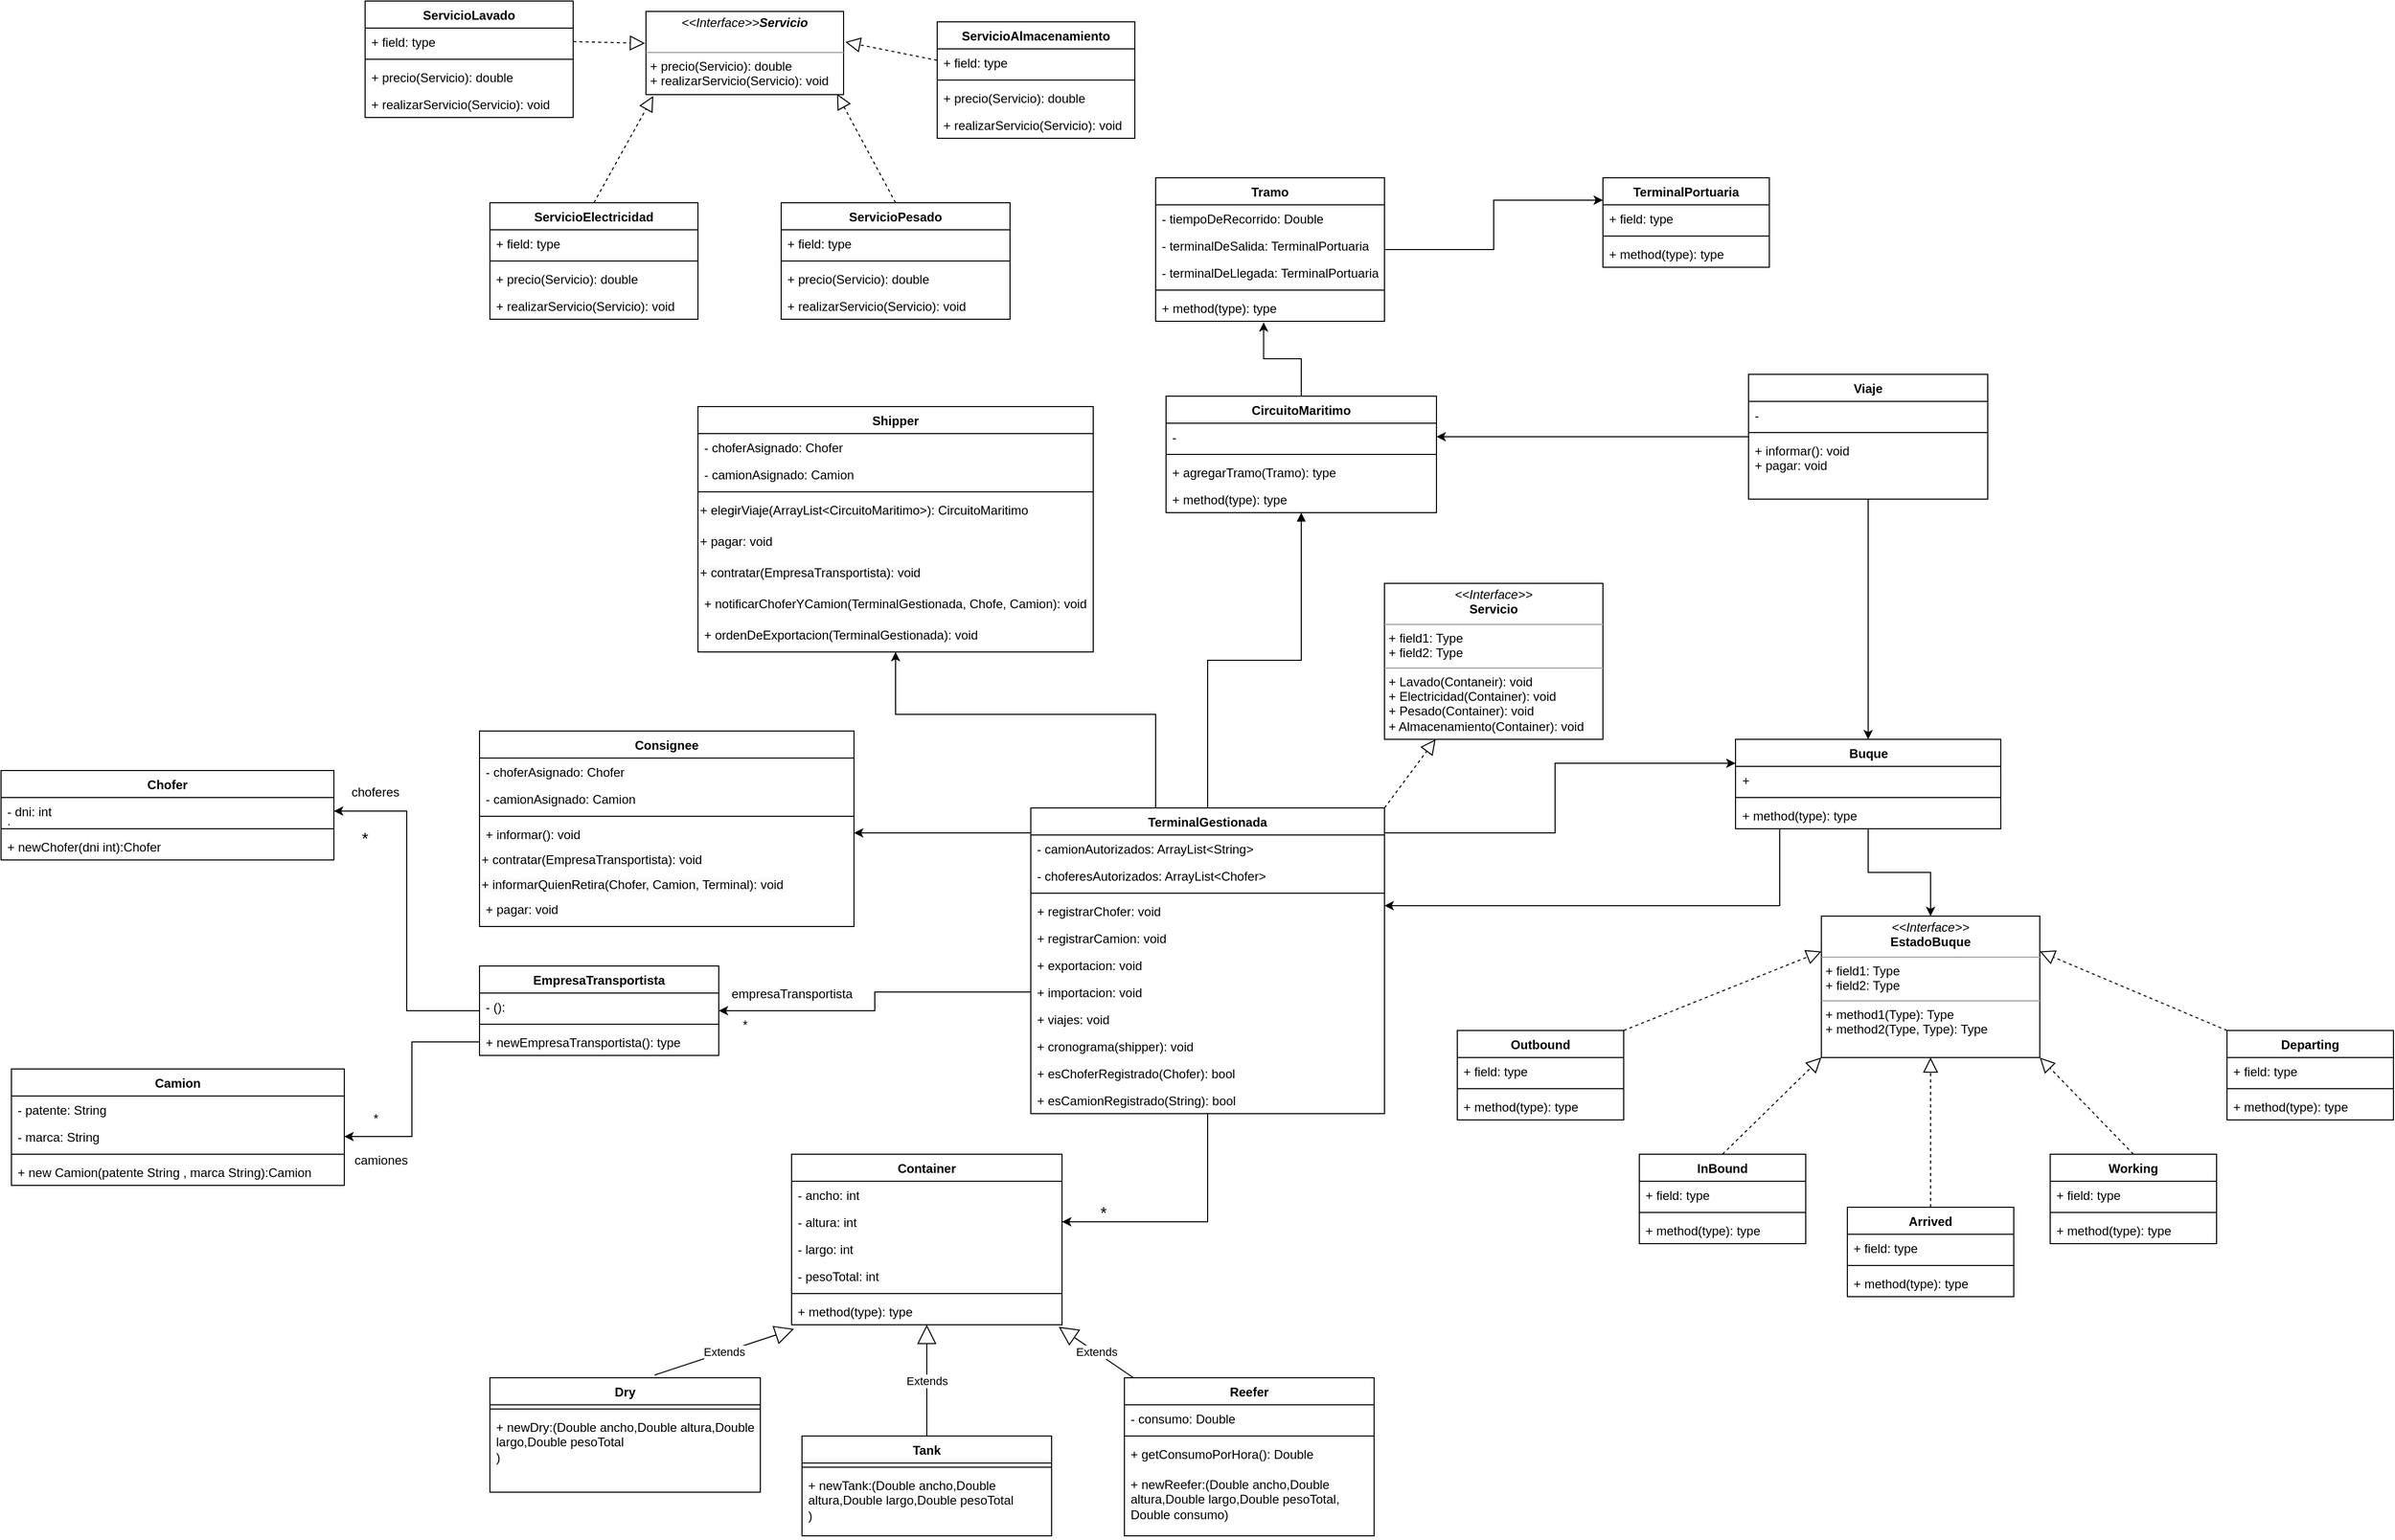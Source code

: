 <mxfile version="22.0.8" type="device">
  <diagram name="Página-1" id="hI3EfZsH8Pq9RwCTVBzk">
    <mxGraphModel dx="3096" dy="3475" grid="1" gridSize="10" guides="1" tooltips="1" connect="1" arrows="1" fold="1" page="1" pageScale="1" pageWidth="827" pageHeight="1169" math="0" shadow="0">
      <root>
        <mxCell id="0" />
        <mxCell id="1" parent="0" />
        <mxCell id="f7pClgAON3bOcfpliaMN-7" style="edgeStyle=orthogonalEdgeStyle;rounded=0;orthogonalLoop=1;jettySize=auto;html=1;" edge="1" parent="1" source="KiLTZCf3_ybi0yA7fu-n-1" target="qnLFkdtUFYSdfBnydI8B-44">
          <mxGeometry relative="1" as="geometry">
            <Array as="points">
              <mxPoint x="500" y="-1190" />
              <mxPoint x="500" y="-1190" />
            </Array>
          </mxGeometry>
        </mxCell>
        <mxCell id="f7pClgAON3bOcfpliaMN-17" style="edgeStyle=orthogonalEdgeStyle;rounded=0;orthogonalLoop=1;jettySize=auto;html=1;" edge="1" parent="1" source="KiLTZCf3_ybi0yA7fu-n-1" target="qnLFkdtUFYSdfBnydI8B-37">
          <mxGeometry relative="1" as="geometry">
            <Array as="points">
              <mxPoint x="670" y="-1304" />
              <mxPoint x="420" y="-1304" />
            </Array>
          </mxGeometry>
        </mxCell>
        <mxCell id="KiLTZCf3_ybi0yA7fu-n-1" value="TerminalGestionada" style="swimlane;fontStyle=1;align=center;verticalAlign=top;childLayout=stackLayout;horizontal=1;startSize=26;horizontalStack=0;resizeParent=1;resizeParentMax=0;resizeLast=0;collapsible=1;marginBottom=0;whiteSpace=wrap;html=1;" parent="1" vertex="1">
          <mxGeometry x="550" y="-1214" width="340" height="294" as="geometry" />
        </mxCell>
        <mxCell id="KiLTZCf3_ybi0yA7fu-n-9" value="- camionAutorizados: ArrayList&amp;lt;String&amp;gt;" style="text;strokeColor=none;fillColor=none;align=left;verticalAlign=top;spacingLeft=4;spacingRight=4;overflow=hidden;rotatable=0;points=[[0,0.5],[1,0.5]];portConstraint=eastwest;whiteSpace=wrap;html=1;" parent="KiLTZCf3_ybi0yA7fu-n-1" vertex="1">
          <mxGeometry y="26" width="340" height="26" as="geometry" />
        </mxCell>
        <mxCell id="qnLFkdtUFYSdfBnydI8B-74" value="- choferesAutorizados: ArrayList&amp;lt;Chofer&amp;gt;" style="text;strokeColor=none;fillColor=none;align=left;verticalAlign=top;spacingLeft=4;spacingRight=4;overflow=hidden;rotatable=0;points=[[0,0.5],[1,0.5]];portConstraint=eastwest;whiteSpace=wrap;html=1;" parent="KiLTZCf3_ybi0yA7fu-n-1" vertex="1">
          <mxGeometry y="52" width="340" height="26" as="geometry" />
        </mxCell>
        <mxCell id="KiLTZCf3_ybi0yA7fu-n-3" value="" style="line;strokeWidth=1;fillColor=none;align=left;verticalAlign=middle;spacingTop=-1;spacingLeft=3;spacingRight=3;rotatable=0;labelPosition=right;points=[];portConstraint=eastwest;strokeColor=inherit;" parent="KiLTZCf3_ybi0yA7fu-n-1" vertex="1">
          <mxGeometry y="78" width="340" height="8" as="geometry" />
        </mxCell>
        <mxCell id="f7pClgAON3bOcfpliaMN-19" value="+ registrarChofer: void" style="text;strokeColor=none;fillColor=none;align=left;verticalAlign=top;spacingLeft=4;spacingRight=4;overflow=hidden;rotatable=0;points=[[0,0.5],[1,0.5]];portConstraint=eastwest;whiteSpace=wrap;html=1;" vertex="1" parent="KiLTZCf3_ybi0yA7fu-n-1">
          <mxGeometry y="86" width="340" height="26" as="geometry" />
        </mxCell>
        <mxCell id="f7pClgAON3bOcfpliaMN-20" value="+ registrarCamion: void" style="text;strokeColor=none;fillColor=none;align=left;verticalAlign=top;spacingLeft=4;spacingRight=4;overflow=hidden;rotatable=0;points=[[0,0.5],[1,0.5]];portConstraint=eastwest;whiteSpace=wrap;html=1;" vertex="1" parent="KiLTZCf3_ybi0yA7fu-n-1">
          <mxGeometry y="112" width="340" height="26" as="geometry" />
        </mxCell>
        <mxCell id="KiLTZCf3_ybi0yA7fu-n-44" value="+ exportacion: void" style="text;strokeColor=none;fillColor=none;align=left;verticalAlign=top;spacingLeft=4;spacingRight=4;overflow=hidden;rotatable=0;points=[[0,0.5],[1,0.5]];portConstraint=eastwest;whiteSpace=wrap;html=1;" parent="KiLTZCf3_ybi0yA7fu-n-1" vertex="1">
          <mxGeometry y="138" width="340" height="26" as="geometry" />
        </mxCell>
        <mxCell id="KiLTZCf3_ybi0yA7fu-n-43" value="+ importacion: void" style="text;strokeColor=none;fillColor=none;align=left;verticalAlign=top;spacingLeft=4;spacingRight=4;overflow=hidden;rotatable=0;points=[[0,0.5],[1,0.5]];portConstraint=eastwest;whiteSpace=wrap;html=1;" parent="KiLTZCf3_ybi0yA7fu-n-1" vertex="1">
          <mxGeometry y="164" width="340" height="26" as="geometry" />
        </mxCell>
        <mxCell id="qnLFkdtUFYSdfBnydI8B-54" value="+ viajes: void" style="text;strokeColor=none;fillColor=none;align=left;verticalAlign=top;spacingLeft=4;spacingRight=4;overflow=hidden;rotatable=0;points=[[0,0.5],[1,0.5]];portConstraint=eastwest;whiteSpace=wrap;html=1;" parent="KiLTZCf3_ybi0yA7fu-n-1" vertex="1">
          <mxGeometry y="190" width="340" height="26" as="geometry" />
        </mxCell>
        <mxCell id="qnLFkdtUFYSdfBnydI8B-55" value="+ cronograma(shipper): void" style="text;strokeColor=none;fillColor=none;align=left;verticalAlign=top;spacingLeft=4;spacingRight=4;overflow=hidden;rotatable=0;points=[[0,0.5],[1,0.5]];portConstraint=eastwest;whiteSpace=wrap;html=1;" parent="KiLTZCf3_ybi0yA7fu-n-1" vertex="1">
          <mxGeometry y="216" width="340" height="26" as="geometry" />
        </mxCell>
        <mxCell id="qnLFkdtUFYSdfBnydI8B-73" value="+ esChoferRegistrado(Chofer): bool" style="text;strokeColor=none;fillColor=none;align=left;verticalAlign=top;spacingLeft=4;spacingRight=4;overflow=hidden;rotatable=0;points=[[0,0.5],[1,0.5]];portConstraint=eastwest;whiteSpace=wrap;html=1;" parent="KiLTZCf3_ybi0yA7fu-n-1" vertex="1">
          <mxGeometry y="242" width="340" height="26" as="geometry" />
        </mxCell>
        <mxCell id="qnLFkdtUFYSdfBnydI8B-75" value="+ esCamionRegistrado(String): bool" style="text;strokeColor=none;fillColor=none;align=left;verticalAlign=top;spacingLeft=4;spacingRight=4;overflow=hidden;rotatable=0;points=[[0,0.5],[1,0.5]];portConstraint=eastwest;whiteSpace=wrap;html=1;" parent="KiLTZCf3_ybi0yA7fu-n-1" vertex="1">
          <mxGeometry y="268" width="340" height="26" as="geometry" />
        </mxCell>
        <mxCell id="KiLTZCf3_ybi0yA7fu-n-49" style="edgeStyle=orthogonalEdgeStyle;rounded=0;orthogonalLoop=1;jettySize=auto;html=1;entryX=0.5;entryY=0;entryDx=0;entryDy=0;" parent="1" source="KiLTZCf3_ybi0yA7fu-n-5" target="KiLTZCf3_ybi0yA7fu-n-75" edge="1">
          <mxGeometry relative="1" as="geometry">
            <mxPoint x="767.28" y="-1049.328" as="targetPoint" />
          </mxGeometry>
        </mxCell>
        <mxCell id="f7pClgAON3bOcfpliaMN-53" style="edgeStyle=orthogonalEdgeStyle;rounded=0;orthogonalLoop=1;jettySize=auto;html=1;" edge="1" parent="1" source="KiLTZCf3_ybi0yA7fu-n-5" target="KiLTZCf3_ybi0yA7fu-n-1">
          <mxGeometry relative="1" as="geometry">
            <Array as="points">
              <mxPoint x="1270" y="-1120" />
            </Array>
          </mxGeometry>
        </mxCell>
        <mxCell id="KiLTZCf3_ybi0yA7fu-n-5" value="Buque" style="swimlane;fontStyle=1;align=center;verticalAlign=top;childLayout=stackLayout;horizontal=1;startSize=26;horizontalStack=0;resizeParent=1;resizeParentMax=0;resizeLast=0;collapsible=1;marginBottom=0;whiteSpace=wrap;html=1;" parent="1" vertex="1">
          <mxGeometry x="1227.5" y="-1280" width="255" height="86" as="geometry" />
        </mxCell>
        <mxCell id="KiLTZCf3_ybi0yA7fu-n-6" value="+&amp;nbsp;" style="text;strokeColor=none;fillColor=none;align=left;verticalAlign=top;spacingLeft=4;spacingRight=4;overflow=hidden;rotatable=0;points=[[0,0.5],[1,0.5]];portConstraint=eastwest;whiteSpace=wrap;html=1;" parent="KiLTZCf3_ybi0yA7fu-n-5" vertex="1">
          <mxGeometry y="26" width="255" height="26" as="geometry" />
        </mxCell>
        <mxCell id="KiLTZCf3_ybi0yA7fu-n-7" value="" style="line;strokeWidth=1;fillColor=none;align=left;verticalAlign=middle;spacingTop=-1;spacingLeft=3;spacingRight=3;rotatable=0;labelPosition=right;points=[];portConstraint=eastwest;strokeColor=inherit;" parent="KiLTZCf3_ybi0yA7fu-n-5" vertex="1">
          <mxGeometry y="52" width="255" height="8" as="geometry" />
        </mxCell>
        <mxCell id="KiLTZCf3_ybi0yA7fu-n-8" value="+ method(type): type" style="text;strokeColor=none;fillColor=none;align=left;verticalAlign=top;spacingLeft=4;spacingRight=4;overflow=hidden;rotatable=0;points=[[0,0.5],[1,0.5]];portConstraint=eastwest;whiteSpace=wrap;html=1;" parent="KiLTZCf3_ybi0yA7fu-n-5" vertex="1">
          <mxGeometry y="60" width="255" height="26" as="geometry" />
        </mxCell>
        <mxCell id="qnLFkdtUFYSdfBnydI8B-94" style="edgeStyle=orthogonalEdgeStyle;rounded=0;orthogonalLoop=1;jettySize=auto;html=1;entryX=0.472;entryY=1.038;entryDx=0;entryDy=0;entryPerimeter=0;" parent="1" source="KiLTZCf3_ybi0yA7fu-n-12" target="qnLFkdtUFYSdfBnydI8B-92" edge="1">
          <mxGeometry relative="1" as="geometry">
            <mxPoint x="805" y="-1710" as="targetPoint" />
          </mxGeometry>
        </mxCell>
        <mxCell id="KiLTZCf3_ybi0yA7fu-n-12" value="CircuitoMaritimo&lt;br&gt;" style="swimlane;fontStyle=1;align=center;verticalAlign=top;childLayout=stackLayout;horizontal=1;startSize=26;horizontalStack=0;resizeParent=1;resizeParentMax=0;resizeLast=0;collapsible=1;marginBottom=0;whiteSpace=wrap;html=1;" parent="1" vertex="1">
          <mxGeometry x="680" y="-1610" width="260" height="112" as="geometry" />
        </mxCell>
        <mxCell id="KiLTZCf3_ybi0yA7fu-n-13" value="-&amp;nbsp;" style="text;strokeColor=none;fillColor=none;align=left;verticalAlign=top;spacingLeft=4;spacingRight=4;overflow=hidden;rotatable=0;points=[[0,0.5],[1,0.5]];portConstraint=eastwest;whiteSpace=wrap;html=1;" parent="KiLTZCf3_ybi0yA7fu-n-12" vertex="1">
          <mxGeometry y="26" width="260" height="26" as="geometry" />
        </mxCell>
        <mxCell id="KiLTZCf3_ybi0yA7fu-n-14" value="" style="line;strokeWidth=1;fillColor=none;align=left;verticalAlign=middle;spacingTop=-1;spacingLeft=3;spacingRight=3;rotatable=0;labelPosition=right;points=[];portConstraint=eastwest;strokeColor=inherit;" parent="KiLTZCf3_ybi0yA7fu-n-12" vertex="1">
          <mxGeometry y="52" width="260" height="8" as="geometry" />
        </mxCell>
        <mxCell id="KiLTZCf3_ybi0yA7fu-n-15" value="+ agregarTramo(Tramo): type" style="text;strokeColor=none;fillColor=none;align=left;verticalAlign=top;spacingLeft=4;spacingRight=4;overflow=hidden;rotatable=0;points=[[0,0.5],[1,0.5]];portConstraint=eastwest;whiteSpace=wrap;html=1;" parent="KiLTZCf3_ybi0yA7fu-n-12" vertex="1">
          <mxGeometry y="60" width="260" height="26" as="geometry" />
        </mxCell>
        <mxCell id="f7pClgAON3bOcfpliaMN-21" value="+ method(type): type" style="text;strokeColor=none;fillColor=none;align=left;verticalAlign=top;spacingLeft=4;spacingRight=4;overflow=hidden;rotatable=0;points=[[0,0.5],[1,0.5]];portConstraint=eastwest;whiteSpace=wrap;html=1;" vertex="1" parent="KiLTZCf3_ybi0yA7fu-n-12">
          <mxGeometry y="86" width="260" height="26" as="geometry" />
        </mxCell>
        <mxCell id="KiLTZCf3_ybi0yA7fu-n-18" value="TerminalPortuaria&lt;br&gt;" style="swimlane;fontStyle=1;align=center;verticalAlign=top;childLayout=stackLayout;horizontal=1;startSize=26;horizontalStack=0;resizeParent=1;resizeParentMax=0;resizeLast=0;collapsible=1;marginBottom=0;whiteSpace=wrap;html=1;" parent="1" vertex="1">
          <mxGeometry x="1100" y="-1820" width="160" height="86" as="geometry" />
        </mxCell>
        <mxCell id="KiLTZCf3_ybi0yA7fu-n-19" value="+ field: type" style="text;strokeColor=none;fillColor=none;align=left;verticalAlign=top;spacingLeft=4;spacingRight=4;overflow=hidden;rotatable=0;points=[[0,0.5],[1,0.5]];portConstraint=eastwest;whiteSpace=wrap;html=1;" parent="KiLTZCf3_ybi0yA7fu-n-18" vertex="1">
          <mxGeometry y="26" width="160" height="26" as="geometry" />
        </mxCell>
        <mxCell id="KiLTZCf3_ybi0yA7fu-n-20" value="" style="line;strokeWidth=1;fillColor=none;align=left;verticalAlign=middle;spacingTop=-1;spacingLeft=3;spacingRight=3;rotatable=0;labelPosition=right;points=[];portConstraint=eastwest;strokeColor=inherit;" parent="KiLTZCf3_ybi0yA7fu-n-18" vertex="1">
          <mxGeometry y="52" width="160" height="8" as="geometry" />
        </mxCell>
        <mxCell id="KiLTZCf3_ybi0yA7fu-n-21" value="+ method(type): type" style="text;strokeColor=none;fillColor=none;align=left;verticalAlign=top;spacingLeft=4;spacingRight=4;overflow=hidden;rotatable=0;points=[[0,0.5],[1,0.5]];portConstraint=eastwest;whiteSpace=wrap;html=1;" parent="KiLTZCf3_ybi0yA7fu-n-18" vertex="1">
          <mxGeometry y="60" width="160" height="26" as="geometry" />
        </mxCell>
        <mxCell id="KiLTZCf3_ybi0yA7fu-n-26" value="Container" style="swimlane;fontStyle=1;align=center;verticalAlign=top;childLayout=stackLayout;horizontal=1;startSize=26;horizontalStack=0;resizeParent=1;resizeParentMax=0;resizeLast=0;collapsible=1;marginBottom=0;whiteSpace=wrap;html=1;" parent="1" vertex="1">
          <mxGeometry x="320" y="-881" width="260" height="164" as="geometry" />
        </mxCell>
        <mxCell id="KiLTZCf3_ybi0yA7fu-n-27" value="- ancho: int" style="text;strokeColor=none;fillColor=none;align=left;verticalAlign=top;spacingLeft=4;spacingRight=4;overflow=hidden;rotatable=0;points=[[0,0.5],[1,0.5]];portConstraint=eastwest;whiteSpace=wrap;html=1;" parent="KiLTZCf3_ybi0yA7fu-n-26" vertex="1">
          <mxGeometry y="26" width="260" height="26" as="geometry" />
        </mxCell>
        <mxCell id="KiLTZCf3_ybi0yA7fu-n-32" value="- altura: int" style="text;strokeColor=none;fillColor=none;align=left;verticalAlign=top;spacingLeft=4;spacingRight=4;overflow=hidden;rotatable=0;points=[[0,0.5],[1,0.5]];portConstraint=eastwest;whiteSpace=wrap;html=1;" parent="KiLTZCf3_ybi0yA7fu-n-26" vertex="1">
          <mxGeometry y="52" width="260" height="26" as="geometry" />
        </mxCell>
        <mxCell id="KiLTZCf3_ybi0yA7fu-n-31" value="- largo: int" style="text;strokeColor=none;fillColor=none;align=left;verticalAlign=top;spacingLeft=4;spacingRight=4;overflow=hidden;rotatable=0;points=[[0,0.5],[1,0.5]];portConstraint=eastwest;whiteSpace=wrap;html=1;" parent="KiLTZCf3_ybi0yA7fu-n-26" vertex="1">
          <mxGeometry y="78" width="260" height="26" as="geometry" />
        </mxCell>
        <mxCell id="KiLTZCf3_ybi0yA7fu-n-30" value="- pesoTotal: int" style="text;strokeColor=none;fillColor=none;align=left;verticalAlign=top;spacingLeft=4;spacingRight=4;overflow=hidden;rotatable=0;points=[[0,0.5],[1,0.5]];portConstraint=eastwest;whiteSpace=wrap;html=1;" parent="KiLTZCf3_ybi0yA7fu-n-26" vertex="1">
          <mxGeometry y="104" width="260" height="26" as="geometry" />
        </mxCell>
        <mxCell id="KiLTZCf3_ybi0yA7fu-n-28" value="" style="line;strokeWidth=1;fillColor=none;align=left;verticalAlign=middle;spacingTop=-1;spacingLeft=3;spacingRight=3;rotatable=0;labelPosition=right;points=[];portConstraint=eastwest;strokeColor=inherit;" parent="KiLTZCf3_ybi0yA7fu-n-26" vertex="1">
          <mxGeometry y="130" width="260" height="8" as="geometry" />
        </mxCell>
        <mxCell id="KiLTZCf3_ybi0yA7fu-n-29" value="+ method(type): type" style="text;strokeColor=none;fillColor=none;align=left;verticalAlign=top;spacingLeft=4;spacingRight=4;overflow=hidden;rotatable=0;points=[[0,0.5],[1,0.5]];portConstraint=eastwest;whiteSpace=wrap;html=1;" parent="KiLTZCf3_ybi0yA7fu-n-26" vertex="1">
          <mxGeometry y="138" width="260" height="26" as="geometry" />
        </mxCell>
        <mxCell id="qnLFkdtUFYSdfBnydI8B-104" style="edgeStyle=orthogonalEdgeStyle;rounded=0;orthogonalLoop=1;jettySize=auto;html=1;exitX=0;exitY=0.5;exitDx=0;exitDy=0;entryX=1;entryY=0.5;entryDx=0;entryDy=0;" parent="1" source="KiLTZCf3_ybi0yA7fu-n-33" target="qnLFkdtUFYSdfBnydI8B-63" edge="1">
          <mxGeometry relative="1" as="geometry" />
        </mxCell>
        <mxCell id="KiLTZCf3_ybi0yA7fu-n-33" value="EmpresaTransportista&lt;br&gt;" style="swimlane;fontStyle=1;align=center;verticalAlign=top;childLayout=stackLayout;horizontal=1;startSize=26;horizontalStack=0;resizeParent=1;resizeParentMax=0;resizeLast=0;collapsible=1;marginBottom=0;whiteSpace=wrap;html=1;" parent="1" vertex="1">
          <mxGeometry x="20" y="-1062" width="230" height="86" as="geometry" />
        </mxCell>
        <mxCell id="f7pClgAON3bOcfpliaMN-10" value="- ():&amp;nbsp;" style="text;strokeColor=none;fillColor=none;align=left;verticalAlign=top;spacingLeft=4;spacingRight=4;overflow=hidden;rotatable=0;points=[[0,0.5],[1,0.5]];portConstraint=eastwest;whiteSpace=wrap;html=1;" vertex="1" parent="KiLTZCf3_ybi0yA7fu-n-33">
          <mxGeometry y="26" width="230" height="26" as="geometry" />
        </mxCell>
        <mxCell id="KiLTZCf3_ybi0yA7fu-n-36" value="" style="line;strokeWidth=1;fillColor=none;align=left;verticalAlign=middle;spacingTop=-1;spacingLeft=3;spacingRight=3;rotatable=0;labelPosition=right;points=[];portConstraint=eastwest;strokeColor=inherit;" parent="KiLTZCf3_ybi0yA7fu-n-33" vertex="1">
          <mxGeometry y="52" width="230" height="8" as="geometry" />
        </mxCell>
        <mxCell id="KiLTZCf3_ybi0yA7fu-n-37" value="+ newEmpresaTransportista(): type" style="text;strokeColor=none;fillColor=none;align=left;verticalAlign=top;spacingLeft=4;spacingRight=4;overflow=hidden;rotatable=0;points=[[0,0.5],[1,0.5]];portConstraint=eastwest;whiteSpace=wrap;html=1;" parent="KiLTZCf3_ybi0yA7fu-n-33" vertex="1">
          <mxGeometry y="60" width="230" height="26" as="geometry" />
        </mxCell>
        <mxCell id="KiLTZCf3_ybi0yA7fu-n-50" value="Outbound" style="swimlane;fontStyle=1;align=center;verticalAlign=top;childLayout=stackLayout;horizontal=1;startSize=26;horizontalStack=0;resizeParent=1;resizeParentMax=0;resizeLast=0;collapsible=1;marginBottom=0;whiteSpace=wrap;html=1;" parent="1" vertex="1">
          <mxGeometry x="960" y="-1000" width="160" height="86" as="geometry" />
        </mxCell>
        <mxCell id="KiLTZCf3_ybi0yA7fu-n-51" value="+ field: type" style="text;strokeColor=none;fillColor=none;align=left;verticalAlign=top;spacingLeft=4;spacingRight=4;overflow=hidden;rotatable=0;points=[[0,0.5],[1,0.5]];portConstraint=eastwest;whiteSpace=wrap;html=1;" parent="KiLTZCf3_ybi0yA7fu-n-50" vertex="1">
          <mxGeometry y="26" width="160" height="26" as="geometry" />
        </mxCell>
        <mxCell id="KiLTZCf3_ybi0yA7fu-n-52" value="" style="line;strokeWidth=1;fillColor=none;align=left;verticalAlign=middle;spacingTop=-1;spacingLeft=3;spacingRight=3;rotatable=0;labelPosition=right;points=[];portConstraint=eastwest;strokeColor=inherit;" parent="KiLTZCf3_ybi0yA7fu-n-50" vertex="1">
          <mxGeometry y="52" width="160" height="8" as="geometry" />
        </mxCell>
        <mxCell id="KiLTZCf3_ybi0yA7fu-n-53" value="+ method(type): type" style="text;strokeColor=none;fillColor=none;align=left;verticalAlign=top;spacingLeft=4;spacingRight=4;overflow=hidden;rotatable=0;points=[[0,0.5],[1,0.5]];portConstraint=eastwest;whiteSpace=wrap;html=1;" parent="KiLTZCf3_ybi0yA7fu-n-50" vertex="1">
          <mxGeometry y="60" width="160" height="26" as="geometry" />
        </mxCell>
        <mxCell id="KiLTZCf3_ybi0yA7fu-n-54" value="InBound" style="swimlane;fontStyle=1;align=center;verticalAlign=top;childLayout=stackLayout;horizontal=1;startSize=26;horizontalStack=0;resizeParent=1;resizeParentMax=0;resizeLast=0;collapsible=1;marginBottom=0;whiteSpace=wrap;html=1;" parent="1" vertex="1">
          <mxGeometry x="1135" y="-881" width="160" height="86" as="geometry" />
        </mxCell>
        <mxCell id="KiLTZCf3_ybi0yA7fu-n-55" value="+ field: type" style="text;strokeColor=none;fillColor=none;align=left;verticalAlign=top;spacingLeft=4;spacingRight=4;overflow=hidden;rotatable=0;points=[[0,0.5],[1,0.5]];portConstraint=eastwest;whiteSpace=wrap;html=1;" parent="KiLTZCf3_ybi0yA7fu-n-54" vertex="1">
          <mxGeometry y="26" width="160" height="26" as="geometry" />
        </mxCell>
        <mxCell id="KiLTZCf3_ybi0yA7fu-n-56" value="" style="line;strokeWidth=1;fillColor=none;align=left;verticalAlign=middle;spacingTop=-1;spacingLeft=3;spacingRight=3;rotatable=0;labelPosition=right;points=[];portConstraint=eastwest;strokeColor=inherit;" parent="KiLTZCf3_ybi0yA7fu-n-54" vertex="1">
          <mxGeometry y="52" width="160" height="8" as="geometry" />
        </mxCell>
        <mxCell id="KiLTZCf3_ybi0yA7fu-n-57" value="+ method(type): type" style="text;strokeColor=none;fillColor=none;align=left;verticalAlign=top;spacingLeft=4;spacingRight=4;overflow=hidden;rotatable=0;points=[[0,0.5],[1,0.5]];portConstraint=eastwest;whiteSpace=wrap;html=1;" parent="KiLTZCf3_ybi0yA7fu-n-54" vertex="1">
          <mxGeometry y="60" width="160" height="26" as="geometry" />
        </mxCell>
        <mxCell id="KiLTZCf3_ybi0yA7fu-n-58" value="Arrived" style="swimlane;fontStyle=1;align=center;verticalAlign=top;childLayout=stackLayout;horizontal=1;startSize=26;horizontalStack=0;resizeParent=1;resizeParentMax=0;resizeLast=0;collapsible=1;marginBottom=0;whiteSpace=wrap;html=1;" parent="1" vertex="1">
          <mxGeometry x="1335" y="-830" width="160" height="86" as="geometry" />
        </mxCell>
        <mxCell id="KiLTZCf3_ybi0yA7fu-n-59" value="+ field: type" style="text;strokeColor=none;fillColor=none;align=left;verticalAlign=top;spacingLeft=4;spacingRight=4;overflow=hidden;rotatable=0;points=[[0,0.5],[1,0.5]];portConstraint=eastwest;whiteSpace=wrap;html=1;" parent="KiLTZCf3_ybi0yA7fu-n-58" vertex="1">
          <mxGeometry y="26" width="160" height="26" as="geometry" />
        </mxCell>
        <mxCell id="KiLTZCf3_ybi0yA7fu-n-60" value="" style="line;strokeWidth=1;fillColor=none;align=left;verticalAlign=middle;spacingTop=-1;spacingLeft=3;spacingRight=3;rotatable=0;labelPosition=right;points=[];portConstraint=eastwest;strokeColor=inherit;" parent="KiLTZCf3_ybi0yA7fu-n-58" vertex="1">
          <mxGeometry y="52" width="160" height="8" as="geometry" />
        </mxCell>
        <mxCell id="KiLTZCf3_ybi0yA7fu-n-61" value="+ method(type): type" style="text;strokeColor=none;fillColor=none;align=left;verticalAlign=top;spacingLeft=4;spacingRight=4;overflow=hidden;rotatable=0;points=[[0,0.5],[1,0.5]];portConstraint=eastwest;whiteSpace=wrap;html=1;" parent="KiLTZCf3_ybi0yA7fu-n-58" vertex="1">
          <mxGeometry y="60" width="160" height="26" as="geometry" />
        </mxCell>
        <mxCell id="KiLTZCf3_ybi0yA7fu-n-62" value="Working" style="swimlane;fontStyle=1;align=center;verticalAlign=top;childLayout=stackLayout;horizontal=1;startSize=26;horizontalStack=0;resizeParent=1;resizeParentMax=0;resizeLast=0;collapsible=1;marginBottom=0;whiteSpace=wrap;html=1;" parent="1" vertex="1">
          <mxGeometry x="1530" y="-881" width="160" height="86" as="geometry" />
        </mxCell>
        <mxCell id="KiLTZCf3_ybi0yA7fu-n-63" value="+ field: type" style="text;strokeColor=none;fillColor=none;align=left;verticalAlign=top;spacingLeft=4;spacingRight=4;overflow=hidden;rotatable=0;points=[[0,0.5],[1,0.5]];portConstraint=eastwest;whiteSpace=wrap;html=1;" parent="KiLTZCf3_ybi0yA7fu-n-62" vertex="1">
          <mxGeometry y="26" width="160" height="26" as="geometry" />
        </mxCell>
        <mxCell id="KiLTZCf3_ybi0yA7fu-n-64" value="" style="line;strokeWidth=1;fillColor=none;align=left;verticalAlign=middle;spacingTop=-1;spacingLeft=3;spacingRight=3;rotatable=0;labelPosition=right;points=[];portConstraint=eastwest;strokeColor=inherit;" parent="KiLTZCf3_ybi0yA7fu-n-62" vertex="1">
          <mxGeometry y="52" width="160" height="8" as="geometry" />
        </mxCell>
        <mxCell id="KiLTZCf3_ybi0yA7fu-n-65" value="+ method(type): type" style="text;strokeColor=none;fillColor=none;align=left;verticalAlign=top;spacingLeft=4;spacingRight=4;overflow=hidden;rotatable=0;points=[[0,0.5],[1,0.5]];portConstraint=eastwest;whiteSpace=wrap;html=1;" parent="KiLTZCf3_ybi0yA7fu-n-62" vertex="1">
          <mxGeometry y="60" width="160" height="26" as="geometry" />
        </mxCell>
        <mxCell id="KiLTZCf3_ybi0yA7fu-n-66" value="Departing&lt;br&gt;" style="swimlane;fontStyle=1;align=center;verticalAlign=top;childLayout=stackLayout;horizontal=1;startSize=26;horizontalStack=0;resizeParent=1;resizeParentMax=0;resizeLast=0;collapsible=1;marginBottom=0;whiteSpace=wrap;html=1;" parent="1" vertex="1">
          <mxGeometry x="1700" y="-1000" width="160" height="86" as="geometry" />
        </mxCell>
        <mxCell id="KiLTZCf3_ybi0yA7fu-n-67" value="+ field: type" style="text;strokeColor=none;fillColor=none;align=left;verticalAlign=top;spacingLeft=4;spacingRight=4;overflow=hidden;rotatable=0;points=[[0,0.5],[1,0.5]];portConstraint=eastwest;whiteSpace=wrap;html=1;" parent="KiLTZCf3_ybi0yA7fu-n-66" vertex="1">
          <mxGeometry y="26" width="160" height="26" as="geometry" />
        </mxCell>
        <mxCell id="KiLTZCf3_ybi0yA7fu-n-68" value="" style="line;strokeWidth=1;fillColor=none;align=left;verticalAlign=middle;spacingTop=-1;spacingLeft=3;spacingRight=3;rotatable=0;labelPosition=right;points=[];portConstraint=eastwest;strokeColor=inherit;" parent="KiLTZCf3_ybi0yA7fu-n-66" vertex="1">
          <mxGeometry y="52" width="160" height="8" as="geometry" />
        </mxCell>
        <mxCell id="KiLTZCf3_ybi0yA7fu-n-69" value="+ method(type): type" style="text;strokeColor=none;fillColor=none;align=left;verticalAlign=top;spacingLeft=4;spacingRight=4;overflow=hidden;rotatable=0;points=[[0,0.5],[1,0.5]];portConstraint=eastwest;whiteSpace=wrap;html=1;" parent="KiLTZCf3_ybi0yA7fu-n-66" vertex="1">
          <mxGeometry y="60" width="160" height="26" as="geometry" />
        </mxCell>
        <mxCell id="KiLTZCf3_ybi0yA7fu-n-75" value="&lt;p style=&quot;margin:0px;margin-top:4px;text-align:center;&quot;&gt;&lt;i&gt;&amp;lt;&amp;lt;Interface&amp;gt;&amp;gt;&lt;/i&gt;&lt;br&gt;&lt;b&gt;EstadoBuque&lt;/b&gt;&lt;/p&gt;&lt;hr size=&quot;1&quot;&gt;&lt;p style=&quot;margin:0px;margin-left:4px;&quot;&gt;+ field1: Type&lt;br&gt;+ field2: Type&lt;/p&gt;&lt;hr size=&quot;1&quot;&gt;&lt;p style=&quot;margin:0px;margin-left:4px;&quot;&gt;+ method1(Type): Type&lt;br&gt;+ method2(Type, Type): Type&lt;/p&gt;" style="verticalAlign=top;align=left;overflow=fill;fontSize=12;fontFamily=Helvetica;html=1;whiteSpace=wrap;" parent="1" vertex="1">
          <mxGeometry x="1310" y="-1110" width="210" height="136" as="geometry" />
        </mxCell>
        <mxCell id="KiLTZCf3_ybi0yA7fu-n-78" value="" style="endArrow=block;dashed=1;endFill=0;endSize=12;html=1;rounded=0;exitX=1;exitY=0;exitDx=0;exitDy=0;entryX=0;entryY=0.25;entryDx=0;entryDy=0;" parent="1" source="KiLTZCf3_ybi0yA7fu-n-50" target="KiLTZCf3_ybi0yA7fu-n-75" edge="1">
          <mxGeometry width="160" relative="1" as="geometry">
            <mxPoint x="1170" y="-850" as="sourcePoint" />
            <mxPoint x="1330" y="-850" as="targetPoint" />
          </mxGeometry>
        </mxCell>
        <mxCell id="KiLTZCf3_ybi0yA7fu-n-79" value="" style="endArrow=block;dashed=1;endFill=0;endSize=12;html=1;rounded=0;exitX=0.5;exitY=0;exitDx=0;exitDy=0;entryX=0;entryY=1;entryDx=0;entryDy=0;" parent="1" source="KiLTZCf3_ybi0yA7fu-n-54" target="KiLTZCf3_ybi0yA7fu-n-75" edge="1">
          <mxGeometry width="160" relative="1" as="geometry">
            <mxPoint x="1130" y="-990" as="sourcePoint" />
            <mxPoint x="1320" y="-1066" as="targetPoint" />
          </mxGeometry>
        </mxCell>
        <mxCell id="KiLTZCf3_ybi0yA7fu-n-80" value="" style="endArrow=block;dashed=1;endFill=0;endSize=12;html=1;rounded=0;exitX=0.5;exitY=0;exitDx=0;exitDy=0;entryX=0.5;entryY=1;entryDx=0;entryDy=0;" parent="1" source="KiLTZCf3_ybi0yA7fu-n-58" target="KiLTZCf3_ybi0yA7fu-n-75" edge="1">
          <mxGeometry width="160" relative="1" as="geometry">
            <mxPoint x="1140" y="-980" as="sourcePoint" />
            <mxPoint x="1330" y="-1056" as="targetPoint" />
          </mxGeometry>
        </mxCell>
        <mxCell id="KiLTZCf3_ybi0yA7fu-n-81" value="" style="endArrow=block;dashed=1;endFill=0;endSize=12;html=1;rounded=0;exitX=0.5;exitY=0;exitDx=0;exitDy=0;entryX=1;entryY=1;entryDx=0;entryDy=0;fontStyle=1" parent="1" source="KiLTZCf3_ybi0yA7fu-n-62" target="KiLTZCf3_ybi0yA7fu-n-75" edge="1">
          <mxGeometry width="160" relative="1" as="geometry">
            <mxPoint x="1150" y="-970" as="sourcePoint" />
            <mxPoint x="1340" y="-1046" as="targetPoint" />
          </mxGeometry>
        </mxCell>
        <mxCell id="KiLTZCf3_ybi0yA7fu-n-82" value="" style="endArrow=block;dashed=1;endFill=0;endSize=12;html=1;rounded=0;exitX=0;exitY=0;exitDx=0;exitDy=0;entryX=1;entryY=0.25;entryDx=0;entryDy=0;" parent="1" source="KiLTZCf3_ybi0yA7fu-n-66" target="KiLTZCf3_ybi0yA7fu-n-75" edge="1">
          <mxGeometry width="160" relative="1" as="geometry">
            <mxPoint x="1160" y="-960" as="sourcePoint" />
            <mxPoint x="1350" y="-1036" as="targetPoint" />
          </mxGeometry>
        </mxCell>
        <mxCell id="KiLTZCf3_ybi0yA7fu-n-87" value="" style="endArrow=block;endFill=1;html=1;edgeStyle=orthogonalEdgeStyle;align=left;verticalAlign=top;rounded=0;exitX=0.5;exitY=0;exitDx=0;exitDy=0;" parent="1" source="KiLTZCf3_ybi0yA7fu-n-1" target="KiLTZCf3_ybi0yA7fu-n-12" edge="1">
          <mxGeometry x="-0.815" relative="1" as="geometry">
            <mxPoint x="840" y="-1330" as="sourcePoint" />
            <mxPoint x="1000" y="-1330" as="targetPoint" />
            <mxPoint as="offset" />
          </mxGeometry>
        </mxCell>
        <mxCell id="KiLTZCf3_ybi0yA7fu-n-90" value="&lt;p style=&quot;margin:0px;margin-top:4px;text-align:center;&quot;&gt;&lt;i&gt;&amp;lt;&amp;lt;Interface&amp;gt;&amp;gt;&lt;/i&gt;&lt;br&gt;&lt;b&gt;Servicio&lt;/b&gt;&lt;/p&gt;&lt;hr size=&quot;1&quot;&gt;&lt;p style=&quot;margin:0px;margin-left:4px;&quot;&gt;+ field1: Type&lt;br&gt;+ field2: Type&lt;/p&gt;&lt;hr size=&quot;1&quot;&gt;&lt;span id=&quot;docs-internal-guid-53c91fad-7fff-626d-0422-efff6ce22024&quot;&gt;&lt;/span&gt;&lt;span id=&quot;docs-internal-guid-53c91fad-7fff-626d-0422-efff6ce22024&quot;&gt;&lt;/span&gt;&lt;span id=&quot;docs-internal-guid-53c91fad-7fff-626d-0422-efff6ce22024&quot;&gt;&lt;/span&gt;&lt;span id=&quot;docs-internal-guid-53c91fad-7fff-626d-0422-efff6ce22024&quot;&gt;&lt;/span&gt;&lt;span id=&quot;docs-internal-guid-53c91fad-7fff-626d-0422-efff6ce22024&quot;&gt;&lt;/span&gt;&lt;span id=&quot;docs-internal-guid-53c91fad-7fff-626d-0422-efff6ce22024&quot;&gt;&lt;/span&gt;&lt;p style=&quot;margin:0px;margin-left:4px;&quot;&gt;+ Lavado&lt;span id=&quot;docs-internal-guid-53c91fad-7fff-626d-0422-efff6ce22024&quot;&gt;&lt;/span&gt;(Contaneir): void&lt;br&gt;+ Electricidad(Container): void&lt;/p&gt;&lt;p style=&quot;margin:0px;margin-left:4px;&quot;&gt;+ Pesado(Container): void&lt;/p&gt;&lt;p style=&quot;margin:0px;margin-left:4px;&quot;&gt;+ Almacenamiento(Container): void&lt;/p&gt;" style="verticalAlign=top;align=left;overflow=fill;fontSize=12;fontFamily=Helvetica;html=1;whiteSpace=wrap;" parent="1" vertex="1">
          <mxGeometry x="890" y="-1430" width="210" height="150" as="geometry" />
        </mxCell>
        <mxCell id="KiLTZCf3_ybi0yA7fu-n-92" value="" style="endArrow=block;dashed=1;endFill=0;endSize=12;html=1;rounded=0;exitX=1;exitY=0;exitDx=0;exitDy=0;" parent="1" source="KiLTZCf3_ybi0yA7fu-n-1" target="KiLTZCf3_ybi0yA7fu-n-90" edge="1">
          <mxGeometry width="160" relative="1" as="geometry">
            <mxPoint x="540" y="-1220" as="sourcePoint" />
            <mxPoint x="700" y="-1220" as="targetPoint" />
          </mxGeometry>
        </mxCell>
        <mxCell id="qnLFkdtUFYSdfBnydI8B-8" value="Dry" style="swimlane;fontStyle=1;align=center;verticalAlign=top;childLayout=stackLayout;horizontal=1;startSize=26;horizontalStack=0;resizeParent=1;resizeParentMax=0;resizeLast=0;collapsible=1;marginBottom=0;whiteSpace=wrap;html=1;" parent="1" vertex="1">
          <mxGeometry x="30" y="-666" width="260" height="110" as="geometry" />
        </mxCell>
        <mxCell id="qnLFkdtUFYSdfBnydI8B-13" value="" style="line;strokeWidth=1;fillColor=none;align=left;verticalAlign=middle;spacingTop=-1;spacingLeft=3;spacingRight=3;rotatable=0;labelPosition=right;points=[];portConstraint=eastwest;strokeColor=inherit;" parent="qnLFkdtUFYSdfBnydI8B-8" vertex="1">
          <mxGeometry y="26" width="260" height="8" as="geometry" />
        </mxCell>
        <mxCell id="qnLFkdtUFYSdfBnydI8B-14" value="+ newDry:(Double ancho,Double altura,Double largo,Double pesoTotal&lt;br&gt;)" style="text;strokeColor=none;fillColor=none;align=left;verticalAlign=top;spacingLeft=4;spacingRight=4;overflow=hidden;rotatable=0;points=[[0,0.5],[1,0.5]];portConstraint=eastwest;whiteSpace=wrap;html=1;" parent="qnLFkdtUFYSdfBnydI8B-8" vertex="1">
          <mxGeometry y="34" width="260" height="76" as="geometry" />
        </mxCell>
        <mxCell id="qnLFkdtUFYSdfBnydI8B-15" value="Tank" style="swimlane;fontStyle=1;align=center;verticalAlign=top;childLayout=stackLayout;horizontal=1;startSize=26;horizontalStack=0;resizeParent=1;resizeParentMax=0;resizeLast=0;collapsible=1;marginBottom=0;whiteSpace=wrap;html=1;" parent="1" vertex="1">
          <mxGeometry x="330" y="-610" width="240" height="96" as="geometry" />
        </mxCell>
        <mxCell id="qnLFkdtUFYSdfBnydI8B-20" value="" style="line;strokeWidth=1;fillColor=none;align=left;verticalAlign=middle;spacingTop=-1;spacingLeft=3;spacingRight=3;rotatable=0;labelPosition=right;points=[];portConstraint=eastwest;strokeColor=inherit;" parent="qnLFkdtUFYSdfBnydI8B-15" vertex="1">
          <mxGeometry y="26" width="240" height="8" as="geometry" />
        </mxCell>
        <mxCell id="qnLFkdtUFYSdfBnydI8B-21" value="+ newTank:(Double ancho,Double altura,Double largo,Double pesoTotal&lt;br style=&quot;border-color: var(--border-color);&quot;&gt;)" style="text;strokeColor=none;fillColor=none;align=left;verticalAlign=top;spacingLeft=4;spacingRight=4;overflow=hidden;rotatable=0;points=[[0,0.5],[1,0.5]];portConstraint=eastwest;whiteSpace=wrap;html=1;" parent="qnLFkdtUFYSdfBnydI8B-15" vertex="1">
          <mxGeometry y="34" width="240" height="62" as="geometry" />
        </mxCell>
        <mxCell id="qnLFkdtUFYSdfBnydI8B-22" value="Reefer" style="swimlane;fontStyle=1;align=center;verticalAlign=top;childLayout=stackLayout;horizontal=1;startSize=26;horizontalStack=0;resizeParent=1;resizeParentMax=0;resizeLast=0;collapsible=1;marginBottom=0;whiteSpace=wrap;html=1;" parent="1" vertex="1">
          <mxGeometry x="640" y="-666" width="240" height="152" as="geometry" />
        </mxCell>
        <mxCell id="qnLFkdtUFYSdfBnydI8B-26" value="- consumo: Double" style="text;strokeColor=none;fillColor=none;align=left;verticalAlign=top;spacingLeft=4;spacingRight=4;overflow=hidden;rotatable=0;points=[[0,0.5],[1,0.5]];portConstraint=eastwest;whiteSpace=wrap;html=1;" parent="qnLFkdtUFYSdfBnydI8B-22" vertex="1">
          <mxGeometry y="26" width="240" height="26" as="geometry" />
        </mxCell>
        <mxCell id="qnLFkdtUFYSdfBnydI8B-27" value="" style="line;strokeWidth=1;fillColor=none;align=left;verticalAlign=middle;spacingTop=-1;spacingLeft=3;spacingRight=3;rotatable=0;labelPosition=right;points=[];portConstraint=eastwest;strokeColor=inherit;" parent="qnLFkdtUFYSdfBnydI8B-22" vertex="1">
          <mxGeometry y="52" width="240" height="8" as="geometry" />
        </mxCell>
        <mxCell id="qnLFkdtUFYSdfBnydI8B-28" value="+ getConsumoPorHora(): Double&lt;br&gt;&lt;br&gt;+ newReefer:(Double ancho,Double altura,Double largo,Double pesoTotal, Double consumo)&lt;br&gt;" style="text;strokeColor=none;fillColor=none;align=left;verticalAlign=top;spacingLeft=4;spacingRight=4;overflow=hidden;rotatable=0;points=[[0,0.5],[1,0.5]];portConstraint=eastwest;whiteSpace=wrap;html=1;" parent="qnLFkdtUFYSdfBnydI8B-22" vertex="1">
          <mxGeometry y="60" width="240" height="92" as="geometry" />
        </mxCell>
        <mxCell id="qnLFkdtUFYSdfBnydI8B-29" value="Extends" style="endArrow=block;endSize=16;endFill=0;html=1;rounded=0;entryX=0.009;entryY=1.156;entryDx=0;entryDy=0;entryPerimeter=0;exitX=0.609;exitY=-0.024;exitDx=0;exitDy=0;exitPerimeter=0;" parent="1" source="qnLFkdtUFYSdfBnydI8B-8" target="KiLTZCf3_ybi0yA7fu-n-29" edge="1">
          <mxGeometry width="160" relative="1" as="geometry">
            <mxPoint x="140" y="-720" as="sourcePoint" />
            <mxPoint x="300" y="-720" as="targetPoint" />
            <mxPoint as="offset" />
          </mxGeometry>
        </mxCell>
        <mxCell id="qnLFkdtUFYSdfBnydI8B-31" value="Extends" style="endArrow=block;endSize=16;endFill=0;html=1;rounded=0;entryX=0.988;entryY=1.075;entryDx=0;entryDy=0;entryPerimeter=0;" parent="1" source="qnLFkdtUFYSdfBnydI8B-22" target="KiLTZCf3_ybi0yA7fu-n-29" edge="1">
          <mxGeometry width="160" relative="1" as="geometry">
            <mxPoint x="440" y="-650" as="sourcePoint" />
            <mxPoint x="602" y="-732" as="targetPoint" />
            <mxPoint as="offset" />
          </mxGeometry>
        </mxCell>
        <mxCell id="qnLFkdtUFYSdfBnydI8B-32" style="edgeStyle=orthogonalEdgeStyle;rounded=0;orthogonalLoop=1;jettySize=auto;html=1;entryX=1;entryY=0.5;entryDx=0;entryDy=0;" parent="1" source="KiLTZCf3_ybi0yA7fu-n-1" target="KiLTZCf3_ybi0yA7fu-n-32" edge="1">
          <mxGeometry relative="1" as="geometry">
            <mxPoint x="430" y="-952" as="sourcePoint" />
            <mxPoint x="690" y="-829" as="targetPoint" />
          </mxGeometry>
        </mxCell>
        <mxCell id="qnLFkdtUFYSdfBnydI8B-36" value="&lt;font style=&quot;font-size: 16px;&quot;&gt;*&lt;/font&gt;" style="text;html=1;strokeColor=none;fillColor=none;align=center;verticalAlign=middle;whiteSpace=wrap;rounded=0;" parent="1" vertex="1">
          <mxGeometry x="590" y="-840" width="60" height="30" as="geometry" />
        </mxCell>
        <mxCell id="qnLFkdtUFYSdfBnydI8B-37" value="Shipper" style="swimlane;fontStyle=1;align=center;verticalAlign=top;childLayout=stackLayout;horizontal=1;startSize=26;horizontalStack=0;resizeParent=1;resizeParentMax=0;resizeLast=0;collapsible=1;marginBottom=0;whiteSpace=wrap;html=1;" parent="1" vertex="1">
          <mxGeometry x="230" y="-1600" width="380" height="236" as="geometry" />
        </mxCell>
        <mxCell id="qnLFkdtUFYSdfBnydI8B-38" value="- choferAsignado: Chofer&amp;nbsp;" style="text;strokeColor=none;fillColor=none;align=left;verticalAlign=top;spacingLeft=4;spacingRight=4;overflow=hidden;rotatable=0;points=[[0,0.5],[1,0.5]];portConstraint=eastwest;whiteSpace=wrap;html=1;" parent="qnLFkdtUFYSdfBnydI8B-37" vertex="1">
          <mxGeometry y="26" width="380" height="26" as="geometry" />
        </mxCell>
        <mxCell id="f7pClgAON3bOcfpliaMN-12" value="- camionAsignado: Camion&amp;nbsp;" style="text;strokeColor=none;fillColor=none;align=left;verticalAlign=top;spacingLeft=4;spacingRight=4;overflow=hidden;rotatable=0;points=[[0,0.5],[1,0.5]];portConstraint=eastwest;whiteSpace=wrap;html=1;" vertex="1" parent="qnLFkdtUFYSdfBnydI8B-37">
          <mxGeometry y="52" width="380" height="26" as="geometry" />
        </mxCell>
        <mxCell id="qnLFkdtUFYSdfBnydI8B-42" value="" style="line;strokeWidth=1;fillColor=none;align=left;verticalAlign=middle;spacingTop=-1;spacingLeft=3;spacingRight=3;rotatable=0;labelPosition=right;points=[];portConstraint=eastwest;strokeColor=inherit;" parent="qnLFkdtUFYSdfBnydI8B-37" vertex="1">
          <mxGeometry y="78" width="380" height="8" as="geometry" />
        </mxCell>
        <mxCell id="f7pClgAON3bOcfpliaMN-18" value="&lt;span style=&quot;color: rgb(0, 0, 0); font-family: Helvetica; font-size: 12px; font-style: normal; font-variant-ligatures: normal; font-variant-caps: normal; font-weight: 400; letter-spacing: normal; orphans: 2; text-align: left; text-indent: 0px; text-transform: none; widows: 2; word-spacing: 0px; -webkit-text-stroke-width: 0px; background-color: rgb(251, 251, 251); text-decoration-thickness: initial; text-decoration-style: initial; text-decoration-color: initial; float: none; display: inline !important;&quot;&gt;+ elegirViaje(ArrayList&amp;lt;CircuitoMaritimo&amp;gt;): CircuitoMaritimo&lt;/span&gt;" style="text;whiteSpace=wrap;html=1;" vertex="1" parent="qnLFkdtUFYSdfBnydI8B-37">
          <mxGeometry y="86" width="380" height="30" as="geometry" />
        </mxCell>
        <mxCell id="f7pClgAON3bOcfpliaMN-3" value="&lt;span style=&quot;color: rgb(0, 0, 0); font-family: Helvetica; font-size: 12px; font-style: normal; font-variant-ligatures: normal; font-variant-caps: normal; font-weight: 400; letter-spacing: normal; orphans: 2; text-align: left; text-indent: 0px; text-transform: none; widows: 2; word-spacing: 0px; -webkit-text-stroke-width: 0px; background-color: rgb(251, 251, 251); text-decoration-thickness: initial; text-decoration-style: initial; text-decoration-color: initial; float: none; display: inline !important;&quot;&gt;+ pagar: void&lt;/span&gt;" style="text;whiteSpace=wrap;html=1;" vertex="1" parent="qnLFkdtUFYSdfBnydI8B-37">
          <mxGeometry y="116" width="380" height="30" as="geometry" />
        </mxCell>
        <mxCell id="f7pClgAON3bOcfpliaMN-11" value="&lt;span style=&quot;color: rgb(0, 0, 0); font-family: Helvetica; font-size: 12px; font-style: normal; font-variant-ligatures: normal; font-variant-caps: normal; font-weight: 400; letter-spacing: normal; orphans: 2; text-align: left; text-indent: 0px; text-transform: none; widows: 2; word-spacing: 0px; -webkit-text-stroke-width: 0px; background-color: rgb(251, 251, 251); text-decoration-thickness: initial; text-decoration-style: initial; text-decoration-color: initial; float: none; display: inline !important;&quot;&gt;+ contratar(EmpresaTransportista): void&lt;/span&gt;" style="text;whiteSpace=wrap;html=1;" vertex="1" parent="qnLFkdtUFYSdfBnydI8B-37">
          <mxGeometry y="146" width="380" height="30" as="geometry" />
        </mxCell>
        <mxCell id="f7pClgAON3bOcfpliaMN-2" value="+ notificarChoferYCamion(TerminalGestionada, Chofe, Camion): void" style="text;strokeColor=none;fillColor=none;align=left;verticalAlign=top;spacingLeft=4;spacingRight=4;overflow=hidden;rotatable=0;points=[[0,0.5],[1,0.5]];portConstraint=eastwest;whiteSpace=wrap;html=1;" vertex="1" parent="qnLFkdtUFYSdfBnydI8B-37">
          <mxGeometry y="176" width="380" height="30" as="geometry" />
        </mxCell>
        <mxCell id="qnLFkdtUFYSdfBnydI8B-43" value="+ ordenDeExportacion(TerminalGestionada): void" style="text;strokeColor=none;fillColor=none;align=left;verticalAlign=top;spacingLeft=4;spacingRight=4;overflow=hidden;rotatable=0;points=[[0,0.5],[1,0.5]];portConstraint=eastwest;whiteSpace=wrap;html=1;" parent="qnLFkdtUFYSdfBnydI8B-37" vertex="1">
          <mxGeometry y="206" width="380" height="30" as="geometry" />
        </mxCell>
        <mxCell id="qnLFkdtUFYSdfBnydI8B-44" value="Consignee" style="swimlane;fontStyle=1;align=center;verticalAlign=top;childLayout=stackLayout;horizontal=1;startSize=26;horizontalStack=0;resizeParent=1;resizeParentMax=0;resizeLast=0;collapsible=1;marginBottom=0;whiteSpace=wrap;html=1;" parent="1" vertex="1">
          <mxGeometry x="20" y="-1288" width="360" height="188" as="geometry" />
        </mxCell>
        <mxCell id="f7pClgAON3bOcfpliaMN-13" value="- choferAsignado: Chofer&amp;nbsp;" style="text;strokeColor=none;fillColor=none;align=left;verticalAlign=top;spacingLeft=4;spacingRight=4;overflow=hidden;rotatable=0;points=[[0,0.5],[1,0.5]];portConstraint=eastwest;whiteSpace=wrap;html=1;" vertex="1" parent="qnLFkdtUFYSdfBnydI8B-44">
          <mxGeometry y="26" width="360" height="26" as="geometry" />
        </mxCell>
        <mxCell id="f7pClgAON3bOcfpliaMN-14" value="- camionAsignado: Camion&amp;nbsp;" style="text;strokeColor=none;fillColor=none;align=left;verticalAlign=top;spacingLeft=4;spacingRight=4;overflow=hidden;rotatable=0;points=[[0,0.5],[1,0.5]];portConstraint=eastwest;whiteSpace=wrap;html=1;" vertex="1" parent="qnLFkdtUFYSdfBnydI8B-44">
          <mxGeometry y="52" width="360" height="26" as="geometry" />
        </mxCell>
        <mxCell id="qnLFkdtUFYSdfBnydI8B-49" value="" style="line;strokeWidth=1;fillColor=none;align=left;verticalAlign=middle;spacingTop=-1;spacingLeft=3;spacingRight=3;rotatable=0;labelPosition=right;points=[];portConstraint=eastwest;strokeColor=inherit;" parent="qnLFkdtUFYSdfBnydI8B-44" vertex="1">
          <mxGeometry y="78" width="360" height="8" as="geometry" />
        </mxCell>
        <mxCell id="f7pClgAON3bOcfpliaMN-4" value="+ informar(): void" style="text;strokeColor=none;fillColor=none;align=left;verticalAlign=top;spacingLeft=4;spacingRight=4;overflow=hidden;rotatable=0;points=[[0,0.5],[1,0.5]];portConstraint=eastwest;whiteSpace=wrap;html=1;" vertex="1" parent="qnLFkdtUFYSdfBnydI8B-44">
          <mxGeometry y="86" width="360" height="24" as="geometry" />
        </mxCell>
        <mxCell id="f7pClgAON3bOcfpliaMN-15" value="&lt;span style=&quot;color: rgb(0, 0, 0); font-family: Helvetica; font-size: 12px; font-style: normal; font-variant-ligatures: normal; font-variant-caps: normal; font-weight: 400; letter-spacing: normal; orphans: 2; text-align: left; text-indent: 0px; text-transform: none; widows: 2; word-spacing: 0px; -webkit-text-stroke-width: 0px; background-color: rgb(251, 251, 251); text-decoration-thickness: initial; text-decoration-style: initial; text-decoration-color: initial; float: none; display: inline !important;&quot;&gt;+ contratar(EmpresaTransportista): void&lt;/span&gt;" style="text;whiteSpace=wrap;html=1;" vertex="1" parent="qnLFkdtUFYSdfBnydI8B-44">
          <mxGeometry y="110" width="360" height="24" as="geometry" />
        </mxCell>
        <mxCell id="f7pClgAON3bOcfpliaMN-5" value="&lt;span style=&quot;color: rgb(0, 0, 0); font-family: Helvetica; font-size: 12px; font-style: normal; font-variant-ligatures: normal; font-variant-caps: normal; font-weight: 400; letter-spacing: normal; orphans: 2; text-align: left; text-indent: 0px; text-transform: none; widows: 2; word-spacing: 0px; -webkit-text-stroke-width: 0px; background-color: rgb(251, 251, 251); text-decoration-thickness: initial; text-decoration-style: initial; text-decoration-color: initial; float: none; display: inline !important;&quot;&gt;+ informarQuienRetira(Chofer, Camion, Terminal): void&lt;/span&gt;" style="text;whiteSpace=wrap;html=1;" vertex="1" parent="qnLFkdtUFYSdfBnydI8B-44">
          <mxGeometry y="134" width="360" height="24" as="geometry" />
        </mxCell>
        <mxCell id="qnLFkdtUFYSdfBnydI8B-50" value="+ pagar: void" style="text;strokeColor=none;fillColor=none;align=left;verticalAlign=top;spacingLeft=4;spacingRight=4;overflow=hidden;rotatable=0;points=[[0,0.5],[1,0.5]];portConstraint=eastwest;whiteSpace=wrap;html=1;" parent="qnLFkdtUFYSdfBnydI8B-44" vertex="1">
          <mxGeometry y="158" width="360" height="30" as="geometry" />
        </mxCell>
        <mxCell id="qnLFkdtUFYSdfBnydI8B-61" value="Chofer" style="swimlane;fontStyle=1;align=center;verticalAlign=top;childLayout=stackLayout;horizontal=1;startSize=26;horizontalStack=0;resizeParent=1;resizeParentMax=0;resizeLast=0;collapsible=1;marginBottom=0;whiteSpace=wrap;html=1;" parent="1" vertex="1">
          <mxGeometry x="-440" y="-1250" width="320" height="86" as="geometry" />
        </mxCell>
        <mxCell id="qnLFkdtUFYSdfBnydI8B-63" value="- dni: int&lt;br&gt;:&amp;nbsp;" style="text;strokeColor=none;fillColor=none;align=left;verticalAlign=top;spacingLeft=4;spacingRight=4;overflow=hidden;rotatable=0;points=[[0,0.5],[1,0.5]];portConstraint=eastwest;whiteSpace=wrap;html=1;" parent="qnLFkdtUFYSdfBnydI8B-61" vertex="1">
          <mxGeometry y="26" width="320" height="26" as="geometry" />
        </mxCell>
        <mxCell id="qnLFkdtUFYSdfBnydI8B-64" value="" style="line;strokeWidth=1;fillColor=none;align=left;verticalAlign=middle;spacingTop=-1;spacingLeft=3;spacingRight=3;rotatable=0;labelPosition=right;points=[];portConstraint=eastwest;strokeColor=inherit;" parent="qnLFkdtUFYSdfBnydI8B-61" vertex="1">
          <mxGeometry y="52" width="320" height="8" as="geometry" />
        </mxCell>
        <mxCell id="qnLFkdtUFYSdfBnydI8B-65" value="+ newChofer(dni int):Chofer" style="text;strokeColor=none;fillColor=none;align=left;verticalAlign=top;spacingLeft=4;spacingRight=4;overflow=hidden;rotatable=0;points=[[0,0.5],[1,0.5]];portConstraint=eastwest;whiteSpace=wrap;html=1;" parent="qnLFkdtUFYSdfBnydI8B-61" vertex="1">
          <mxGeometry y="60" width="320" height="26" as="geometry" />
        </mxCell>
        <mxCell id="qnLFkdtUFYSdfBnydI8B-67" value="choferes" style="text;html=1;strokeColor=none;fillColor=none;align=center;verticalAlign=middle;whiteSpace=wrap;rounded=0;" parent="1" vertex="1">
          <mxGeometry x="-110" y="-1244" width="60" height="30" as="geometry" />
        </mxCell>
        <mxCell id="qnLFkdtUFYSdfBnydI8B-68" value="&lt;font style=&quot;font-size: 16px;&quot;&gt;*&lt;/font&gt;" style="text;html=1;strokeColor=none;fillColor=none;align=center;verticalAlign=middle;whiteSpace=wrap;rounded=0;" parent="1" vertex="1">
          <mxGeometry x="-120" y="-1200" width="60" height="30" as="geometry" />
        </mxCell>
        <mxCell id="qnLFkdtUFYSdfBnydI8B-69" style="edgeStyle=orthogonalEdgeStyle;rounded=0;orthogonalLoop=1;jettySize=auto;html=1;exitX=0;exitY=0.5;exitDx=0;exitDy=0;entryX=1;entryY=0.5;entryDx=0;entryDy=0;" parent="1" source="KiLTZCf3_ybi0yA7fu-n-43" target="KiLTZCf3_ybi0yA7fu-n-33" edge="1">
          <mxGeometry relative="1" as="geometry" />
        </mxCell>
        <mxCell id="qnLFkdtUFYSdfBnydI8B-70" value="empresaTransportista" style="text;html=1;align=center;verticalAlign=middle;resizable=0;points=[];autosize=1;strokeColor=none;fillColor=none;" parent="1" vertex="1">
          <mxGeometry x="250" y="-1050" width="140" height="30" as="geometry" />
        </mxCell>
        <mxCell id="qnLFkdtUFYSdfBnydI8B-88" style="edgeStyle=orthogonalEdgeStyle;rounded=0;orthogonalLoop=1;jettySize=auto;html=1;entryX=0.5;entryY=0;entryDx=0;entryDy=0;" parent="1" source="qnLFkdtUFYSdfBnydI8B-78" target="KiLTZCf3_ybi0yA7fu-n-5" edge="1">
          <mxGeometry relative="1" as="geometry" />
        </mxCell>
        <mxCell id="qnLFkdtUFYSdfBnydI8B-93" style="edgeStyle=orthogonalEdgeStyle;rounded=0;orthogonalLoop=1;jettySize=auto;html=1;entryX=1;entryY=0.5;entryDx=0;entryDy=0;" parent="1" source="qnLFkdtUFYSdfBnydI8B-78" target="KiLTZCf3_ybi0yA7fu-n-13" edge="1">
          <mxGeometry relative="1" as="geometry" />
        </mxCell>
        <mxCell id="qnLFkdtUFYSdfBnydI8B-78" value="Viaje&lt;br&gt;" style="swimlane;fontStyle=1;align=center;verticalAlign=top;childLayout=stackLayout;horizontal=1;startSize=26;horizontalStack=0;resizeParent=1;resizeParentMax=0;resizeLast=0;collapsible=1;marginBottom=0;whiteSpace=wrap;html=1;" parent="1" vertex="1">
          <mxGeometry x="1240" y="-1631" width="230" height="120" as="geometry" />
        </mxCell>
        <mxCell id="qnLFkdtUFYSdfBnydI8B-79" value="-&amp;nbsp;" style="text;strokeColor=none;fillColor=none;align=left;verticalAlign=top;spacingLeft=4;spacingRight=4;overflow=hidden;rotatable=0;points=[[0,0.5],[1,0.5]];portConstraint=eastwest;whiteSpace=wrap;html=1;" parent="qnLFkdtUFYSdfBnydI8B-78" vertex="1">
          <mxGeometry y="26" width="230" height="26" as="geometry" />
        </mxCell>
        <mxCell id="qnLFkdtUFYSdfBnydI8B-80" value="" style="line;strokeWidth=1;fillColor=none;align=left;verticalAlign=middle;spacingTop=-1;spacingLeft=3;spacingRight=3;rotatable=0;labelPosition=right;points=[];portConstraint=eastwest;strokeColor=inherit;" parent="qnLFkdtUFYSdfBnydI8B-78" vertex="1">
          <mxGeometry y="52" width="230" height="8" as="geometry" />
        </mxCell>
        <mxCell id="qnLFkdtUFYSdfBnydI8B-81" value="+ informar(): void&lt;br&gt;+ pagar: void&lt;br&gt;" style="text;strokeColor=none;fillColor=none;align=left;verticalAlign=top;spacingLeft=4;spacingRight=4;overflow=hidden;rotatable=0;points=[[0,0.5],[1,0.5]];portConstraint=eastwest;whiteSpace=wrap;html=1;" parent="qnLFkdtUFYSdfBnydI8B-78" vertex="1">
          <mxGeometry y="60" width="230" height="60" as="geometry" />
        </mxCell>
        <mxCell id="qnLFkdtUFYSdfBnydI8B-95" style="edgeStyle=orthogonalEdgeStyle;rounded=0;orthogonalLoop=1;jettySize=auto;html=1;entryX=0;entryY=0.25;entryDx=0;entryDy=0;" parent="1" source="qnLFkdtUFYSdfBnydI8B-89" target="KiLTZCf3_ybi0yA7fu-n-18" edge="1">
          <mxGeometry relative="1" as="geometry" />
        </mxCell>
        <mxCell id="qnLFkdtUFYSdfBnydI8B-89" value="Tramo" style="swimlane;fontStyle=1;align=center;verticalAlign=top;childLayout=stackLayout;horizontal=1;startSize=26;horizontalStack=0;resizeParent=1;resizeParentMax=0;resizeLast=0;collapsible=1;marginBottom=0;whiteSpace=wrap;html=1;" parent="1" vertex="1">
          <mxGeometry x="670" y="-1820" width="220" height="138" as="geometry" />
        </mxCell>
        <mxCell id="f7pClgAON3bOcfpliaMN-23" value="- tiempoDeRecorrido: Double" style="text;strokeColor=none;fillColor=none;align=left;verticalAlign=top;spacingLeft=4;spacingRight=4;overflow=hidden;rotatable=0;points=[[0,0.5],[1,0.5]];portConstraint=eastwest;whiteSpace=wrap;html=1;" vertex="1" parent="qnLFkdtUFYSdfBnydI8B-89">
          <mxGeometry y="26" width="220" height="26" as="geometry" />
        </mxCell>
        <mxCell id="qnLFkdtUFYSdfBnydI8B-90" value="- terminalDeSalida: TerminalPortuaria" style="text;strokeColor=none;fillColor=none;align=left;verticalAlign=top;spacingLeft=4;spacingRight=4;overflow=hidden;rotatable=0;points=[[0,0.5],[1,0.5]];portConstraint=eastwest;whiteSpace=wrap;html=1;" parent="qnLFkdtUFYSdfBnydI8B-89" vertex="1">
          <mxGeometry y="52" width="220" height="26" as="geometry" />
        </mxCell>
        <mxCell id="f7pClgAON3bOcfpliaMN-22" value="- terminalDeLlegada: TerminalPortuaria" style="text;strokeColor=none;fillColor=none;align=left;verticalAlign=top;spacingLeft=4;spacingRight=4;overflow=hidden;rotatable=0;points=[[0,0.5],[1,0.5]];portConstraint=eastwest;whiteSpace=wrap;html=1;" vertex="1" parent="qnLFkdtUFYSdfBnydI8B-89">
          <mxGeometry y="78" width="220" height="26" as="geometry" />
        </mxCell>
        <mxCell id="qnLFkdtUFYSdfBnydI8B-91" value="" style="line;strokeWidth=1;fillColor=none;align=left;verticalAlign=middle;spacingTop=-1;spacingLeft=3;spacingRight=3;rotatable=0;labelPosition=right;points=[];portConstraint=eastwest;strokeColor=inherit;" parent="qnLFkdtUFYSdfBnydI8B-89" vertex="1">
          <mxGeometry y="104" width="220" height="8" as="geometry" />
        </mxCell>
        <mxCell id="qnLFkdtUFYSdfBnydI8B-92" value="+ method(type): type" style="text;strokeColor=none;fillColor=none;align=left;verticalAlign=top;spacingLeft=4;spacingRight=4;overflow=hidden;rotatable=0;points=[[0,0.5],[1,0.5]];portConstraint=eastwest;whiteSpace=wrap;html=1;" parent="qnLFkdtUFYSdfBnydI8B-89" vertex="1">
          <mxGeometry y="112" width="220" height="26" as="geometry" />
        </mxCell>
        <mxCell id="qnLFkdtUFYSdfBnydI8B-97" value="Camion" style="swimlane;fontStyle=1;align=center;verticalAlign=top;childLayout=stackLayout;horizontal=1;startSize=26;horizontalStack=0;resizeParent=1;resizeParentMax=0;resizeLast=0;collapsible=1;marginBottom=0;whiteSpace=wrap;html=1;" parent="1" vertex="1">
          <mxGeometry x="-430" y="-963" width="320" height="112" as="geometry" />
        </mxCell>
        <mxCell id="qnLFkdtUFYSdfBnydI8B-98" value="- patente: String" style="text;strokeColor=none;fillColor=none;align=left;verticalAlign=top;spacingLeft=4;spacingRight=4;overflow=hidden;rotatable=0;points=[[0,0.5],[1,0.5]];portConstraint=eastwest;whiteSpace=wrap;html=1;" parent="qnLFkdtUFYSdfBnydI8B-97" vertex="1">
          <mxGeometry y="26" width="320" height="26" as="geometry" />
        </mxCell>
        <mxCell id="qnLFkdtUFYSdfBnydI8B-99" value="- marca: String" style="text;strokeColor=none;fillColor=none;align=left;verticalAlign=top;spacingLeft=4;spacingRight=4;overflow=hidden;rotatable=0;points=[[0,0.5],[1,0.5]];portConstraint=eastwest;whiteSpace=wrap;html=1;" parent="qnLFkdtUFYSdfBnydI8B-97" vertex="1">
          <mxGeometry y="52" width="320" height="26" as="geometry" />
        </mxCell>
        <mxCell id="qnLFkdtUFYSdfBnydI8B-100" value="" style="line;strokeWidth=1;fillColor=none;align=left;verticalAlign=middle;spacingTop=-1;spacingLeft=3;spacingRight=3;rotatable=0;labelPosition=right;points=[];portConstraint=eastwest;strokeColor=inherit;" parent="qnLFkdtUFYSdfBnydI8B-97" vertex="1">
          <mxGeometry y="78" width="320" height="8" as="geometry" />
        </mxCell>
        <mxCell id="qnLFkdtUFYSdfBnydI8B-101" value="+ new Camion(patente String , marca String):Camion" style="text;strokeColor=none;fillColor=none;align=left;verticalAlign=top;spacingLeft=4;spacingRight=4;overflow=hidden;rotatable=0;points=[[0,0.5],[1,0.5]];portConstraint=eastwest;whiteSpace=wrap;html=1;" parent="qnLFkdtUFYSdfBnydI8B-97" vertex="1">
          <mxGeometry y="86" width="320" height="26" as="geometry" />
        </mxCell>
        <mxCell id="qnLFkdtUFYSdfBnydI8B-102" style="edgeStyle=orthogonalEdgeStyle;rounded=0;orthogonalLoop=1;jettySize=auto;html=1;exitX=0;exitY=0.5;exitDx=0;exitDy=0;entryX=1;entryY=0.5;entryDx=0;entryDy=0;" parent="1" source="KiLTZCf3_ybi0yA7fu-n-37" target="qnLFkdtUFYSdfBnydI8B-99" edge="1">
          <mxGeometry relative="1" as="geometry" />
        </mxCell>
        <mxCell id="qnLFkdtUFYSdfBnydI8B-106" value="*" style="text;html=1;align=center;verticalAlign=middle;resizable=0;points=[];autosize=1;strokeColor=none;fillColor=none;" parent="1" vertex="1">
          <mxGeometry x="-95" y="-930" width="30" height="30" as="geometry" />
        </mxCell>
        <mxCell id="qnLFkdtUFYSdfBnydI8B-107" value="camiones" style="text;html=1;align=center;verticalAlign=middle;resizable=0;points=[];autosize=1;strokeColor=none;fillColor=none;" parent="1" vertex="1">
          <mxGeometry x="-110" y="-890" width="70" height="30" as="geometry" />
        </mxCell>
        <mxCell id="qnLFkdtUFYSdfBnydI8B-112" value="*" style="text;html=1;align=center;verticalAlign=middle;resizable=0;points=[];autosize=1;strokeColor=none;fillColor=none;" parent="1" vertex="1">
          <mxGeometry x="260" y="-1020" width="30" height="30" as="geometry" />
        </mxCell>
        <mxCell id="qnLFkdtUFYSdfBnydI8B-113" value="Extends" style="endArrow=block;endSize=16;endFill=0;html=1;rounded=0;exitX=0.5;exitY=0;exitDx=0;exitDy=0;" parent="1" source="qnLFkdtUFYSdfBnydI8B-15" target="KiLTZCf3_ybi0yA7fu-n-26" edge="1">
          <mxGeometry width="160" relative="1" as="geometry">
            <mxPoint x="40" y="-690" as="sourcePoint" />
            <mxPoint x="450.0" y="-706" as="targetPoint" />
          </mxGeometry>
        </mxCell>
        <mxCell id="f7pClgAON3bOcfpliaMN-24" style="edgeStyle=orthogonalEdgeStyle;rounded=0;orthogonalLoop=1;jettySize=auto;html=1;" edge="1" parent="1" source="KiLTZCf3_ybi0yA7fu-n-1" target="KiLTZCf3_ybi0yA7fu-n-5">
          <mxGeometry relative="1" as="geometry">
            <Array as="points">
              <mxPoint x="1054" y="-1190" />
              <mxPoint x="1054" y="-1257" />
            </Array>
          </mxGeometry>
        </mxCell>
        <mxCell id="f7pClgAON3bOcfpliaMN-27" value="&lt;p style=&quot;margin:0px;margin-top:4px;text-align:center;&quot;&gt;&lt;i&gt;&amp;lt;&amp;lt;Interface&amp;gt;&amp;gt;&lt;b&gt;Servicio&lt;/b&gt;&lt;/i&gt;&lt;br&gt;&lt;/p&gt;&lt;p style=&quot;margin:0px;margin-left:4px;&quot;&gt;&lt;br&gt;&lt;/p&gt;&lt;hr size=&quot;1&quot;&gt;&lt;p style=&quot;margin:0px;margin-left:4px;&quot;&gt;+ precio(Servicio): double&lt;br&gt;+ realizarServicio(Servicio): void&lt;/p&gt;" style="verticalAlign=top;align=left;overflow=fill;fontSize=12;fontFamily=Helvetica;html=1;whiteSpace=wrap;" vertex="1" parent="1">
          <mxGeometry x="180" y="-1980" width="190" height="80" as="geometry" />
        </mxCell>
        <mxCell id="f7pClgAON3bOcfpliaMN-28" value="ServicioElectricidad" style="swimlane;fontStyle=1;align=center;verticalAlign=top;childLayout=stackLayout;horizontal=1;startSize=26;horizontalStack=0;resizeParent=1;resizeParentMax=0;resizeLast=0;collapsible=1;marginBottom=0;whiteSpace=wrap;html=1;" vertex="1" parent="1">
          <mxGeometry x="30" y="-1796" width="200" height="112" as="geometry" />
        </mxCell>
        <mxCell id="f7pClgAON3bOcfpliaMN-29" value="+ field: type" style="text;strokeColor=none;fillColor=none;align=left;verticalAlign=top;spacingLeft=4;spacingRight=4;overflow=hidden;rotatable=0;points=[[0,0.5],[1,0.5]];portConstraint=eastwest;whiteSpace=wrap;html=1;" vertex="1" parent="f7pClgAON3bOcfpliaMN-28">
          <mxGeometry y="26" width="200" height="26" as="geometry" />
        </mxCell>
        <mxCell id="f7pClgAON3bOcfpliaMN-30" value="" style="line;strokeWidth=1;fillColor=none;align=left;verticalAlign=middle;spacingTop=-1;spacingLeft=3;spacingRight=3;rotatable=0;labelPosition=right;points=[];portConstraint=eastwest;strokeColor=inherit;" vertex="1" parent="f7pClgAON3bOcfpliaMN-28">
          <mxGeometry y="52" width="200" height="8" as="geometry" />
        </mxCell>
        <mxCell id="f7pClgAON3bOcfpliaMN-31" value="+ precio(Servicio): double" style="text;strokeColor=none;fillColor=none;align=left;verticalAlign=top;spacingLeft=4;spacingRight=4;overflow=hidden;rotatable=0;points=[[0,0.5],[1,0.5]];portConstraint=eastwest;whiteSpace=wrap;html=1;" vertex="1" parent="f7pClgAON3bOcfpliaMN-28">
          <mxGeometry y="60" width="200" height="26" as="geometry" />
        </mxCell>
        <mxCell id="f7pClgAON3bOcfpliaMN-50" value="+ realizarServicio(Servicio): void" style="text;strokeColor=none;fillColor=none;align=left;verticalAlign=top;spacingLeft=4;spacingRight=4;overflow=hidden;rotatable=0;points=[[0,0.5],[1,0.5]];portConstraint=eastwest;whiteSpace=wrap;html=1;" vertex="1" parent="f7pClgAON3bOcfpliaMN-28">
          <mxGeometry y="86" width="200" height="26" as="geometry" />
        </mxCell>
        <mxCell id="f7pClgAON3bOcfpliaMN-32" value="ServicioPesado" style="swimlane;fontStyle=1;align=center;verticalAlign=top;childLayout=stackLayout;horizontal=1;startSize=26;horizontalStack=0;resizeParent=1;resizeParentMax=0;resizeLast=0;collapsible=1;marginBottom=0;whiteSpace=wrap;html=1;" vertex="1" parent="1">
          <mxGeometry x="310" y="-1796" width="220" height="112" as="geometry" />
        </mxCell>
        <mxCell id="f7pClgAON3bOcfpliaMN-33" value="+ field: type" style="text;strokeColor=none;fillColor=none;align=left;verticalAlign=top;spacingLeft=4;spacingRight=4;overflow=hidden;rotatable=0;points=[[0,0.5],[1,0.5]];portConstraint=eastwest;whiteSpace=wrap;html=1;" vertex="1" parent="f7pClgAON3bOcfpliaMN-32">
          <mxGeometry y="26" width="220" height="26" as="geometry" />
        </mxCell>
        <mxCell id="f7pClgAON3bOcfpliaMN-34" value="" style="line;strokeWidth=1;fillColor=none;align=left;verticalAlign=middle;spacingTop=-1;spacingLeft=3;spacingRight=3;rotatable=0;labelPosition=right;points=[];portConstraint=eastwest;strokeColor=inherit;" vertex="1" parent="f7pClgAON3bOcfpliaMN-32">
          <mxGeometry y="52" width="220" height="8" as="geometry" />
        </mxCell>
        <mxCell id="f7pClgAON3bOcfpliaMN-35" value="+ precio(Servicio): double" style="text;strokeColor=none;fillColor=none;align=left;verticalAlign=top;spacingLeft=4;spacingRight=4;overflow=hidden;rotatable=0;points=[[0,0.5],[1,0.5]];portConstraint=eastwest;whiteSpace=wrap;html=1;" vertex="1" parent="f7pClgAON3bOcfpliaMN-32">
          <mxGeometry y="60" width="220" height="26" as="geometry" />
        </mxCell>
        <mxCell id="f7pClgAON3bOcfpliaMN-51" value="+ realizarServicio(Servicio): void" style="text;strokeColor=none;fillColor=none;align=left;verticalAlign=top;spacingLeft=4;spacingRight=4;overflow=hidden;rotatable=0;points=[[0,0.5],[1,0.5]];portConstraint=eastwest;whiteSpace=wrap;html=1;" vertex="1" parent="f7pClgAON3bOcfpliaMN-32">
          <mxGeometry y="86" width="220" height="26" as="geometry" />
        </mxCell>
        <mxCell id="f7pClgAON3bOcfpliaMN-36" value="ServicioAlmacenamiento" style="swimlane;fontStyle=1;align=center;verticalAlign=top;childLayout=stackLayout;horizontal=1;startSize=26;horizontalStack=0;resizeParent=1;resizeParentMax=0;resizeLast=0;collapsible=1;marginBottom=0;whiteSpace=wrap;html=1;" vertex="1" parent="1">
          <mxGeometry x="460" y="-1970" width="190" height="112" as="geometry" />
        </mxCell>
        <mxCell id="f7pClgAON3bOcfpliaMN-37" value="+ field: type" style="text;strokeColor=none;fillColor=none;align=left;verticalAlign=top;spacingLeft=4;spacingRight=4;overflow=hidden;rotatable=0;points=[[0,0.5],[1,0.5]];portConstraint=eastwest;whiteSpace=wrap;html=1;" vertex="1" parent="f7pClgAON3bOcfpliaMN-36">
          <mxGeometry y="26" width="190" height="26" as="geometry" />
        </mxCell>
        <mxCell id="f7pClgAON3bOcfpliaMN-38" value="" style="line;strokeWidth=1;fillColor=none;align=left;verticalAlign=middle;spacingTop=-1;spacingLeft=3;spacingRight=3;rotatable=0;labelPosition=right;points=[];portConstraint=eastwest;strokeColor=inherit;" vertex="1" parent="f7pClgAON3bOcfpliaMN-36">
          <mxGeometry y="52" width="190" height="8" as="geometry" />
        </mxCell>
        <mxCell id="f7pClgAON3bOcfpliaMN-39" value="+ precio(Servicio): double" style="text;strokeColor=none;fillColor=none;align=left;verticalAlign=top;spacingLeft=4;spacingRight=4;overflow=hidden;rotatable=0;points=[[0,0.5],[1,0.5]];portConstraint=eastwest;whiteSpace=wrap;html=1;" vertex="1" parent="f7pClgAON3bOcfpliaMN-36">
          <mxGeometry y="60" width="190" height="26" as="geometry" />
        </mxCell>
        <mxCell id="f7pClgAON3bOcfpliaMN-52" value="+ realizarServicio(Servicio): void" style="text;strokeColor=none;fillColor=none;align=left;verticalAlign=top;spacingLeft=4;spacingRight=4;overflow=hidden;rotatable=0;points=[[0,0.5],[1,0.5]];portConstraint=eastwest;whiteSpace=wrap;html=1;" vertex="1" parent="f7pClgAON3bOcfpliaMN-36">
          <mxGeometry y="86" width="190" height="26" as="geometry" />
        </mxCell>
        <mxCell id="f7pClgAON3bOcfpliaMN-40" value="ServicioLavado" style="swimlane;fontStyle=1;align=center;verticalAlign=top;childLayout=stackLayout;horizontal=1;startSize=26;horizontalStack=0;resizeParent=1;resizeParentMax=0;resizeLast=0;collapsible=1;marginBottom=0;whiteSpace=wrap;html=1;" vertex="1" parent="1">
          <mxGeometry x="-90" y="-1990" width="200" height="112" as="geometry" />
        </mxCell>
        <mxCell id="f7pClgAON3bOcfpliaMN-41" value="+ field: type" style="text;strokeColor=none;fillColor=none;align=left;verticalAlign=top;spacingLeft=4;spacingRight=4;overflow=hidden;rotatable=0;points=[[0,0.5],[1,0.5]];portConstraint=eastwest;whiteSpace=wrap;html=1;" vertex="1" parent="f7pClgAON3bOcfpliaMN-40">
          <mxGeometry y="26" width="200" height="26" as="geometry" />
        </mxCell>
        <mxCell id="f7pClgAON3bOcfpliaMN-42" value="" style="line;strokeWidth=1;fillColor=none;align=left;verticalAlign=middle;spacingTop=-1;spacingLeft=3;spacingRight=3;rotatable=0;labelPosition=right;points=[];portConstraint=eastwest;strokeColor=inherit;" vertex="1" parent="f7pClgAON3bOcfpliaMN-40">
          <mxGeometry y="52" width="200" height="8" as="geometry" />
        </mxCell>
        <mxCell id="f7pClgAON3bOcfpliaMN-49" value="+ precio(Servicio): double" style="text;strokeColor=none;fillColor=none;align=left;verticalAlign=top;spacingLeft=4;spacingRight=4;overflow=hidden;rotatable=0;points=[[0,0.5],[1,0.5]];portConstraint=eastwest;whiteSpace=wrap;html=1;" vertex="1" parent="f7pClgAON3bOcfpliaMN-40">
          <mxGeometry y="60" width="200" height="26" as="geometry" />
        </mxCell>
        <mxCell id="f7pClgAON3bOcfpliaMN-43" value="+ realizarServicio(Servicio): void" style="text;strokeColor=none;fillColor=none;align=left;verticalAlign=top;spacingLeft=4;spacingRight=4;overflow=hidden;rotatable=0;points=[[0,0.5],[1,0.5]];portConstraint=eastwest;whiteSpace=wrap;html=1;" vertex="1" parent="f7pClgAON3bOcfpliaMN-40">
          <mxGeometry y="86" width="200" height="26" as="geometry" />
        </mxCell>
        <mxCell id="f7pClgAON3bOcfpliaMN-44" value="" style="endArrow=block;dashed=1;endFill=0;endSize=12;html=1;rounded=0;exitX=1;exitY=0.5;exitDx=0;exitDy=0;entryX=-0.005;entryY=0.383;entryDx=0;entryDy=0;entryPerimeter=0;" edge="1" parent="1" source="f7pClgAON3bOcfpliaMN-41" target="f7pClgAON3bOcfpliaMN-27">
          <mxGeometry width="160" relative="1" as="geometry">
            <mxPoint x="160" y="-1870" as="sourcePoint" />
            <mxPoint x="320" y="-1870" as="targetPoint" />
          </mxGeometry>
        </mxCell>
        <mxCell id="f7pClgAON3bOcfpliaMN-45" value="" style="endArrow=block;dashed=1;endFill=0;endSize=12;html=1;rounded=0;exitX=0.5;exitY=0;exitDx=0;exitDy=0;entryX=0.037;entryY=1.017;entryDx=0;entryDy=0;entryPerimeter=0;" edge="1" parent="1" source="f7pClgAON3bOcfpliaMN-28" target="f7pClgAON3bOcfpliaMN-27">
          <mxGeometry width="160" relative="1" as="geometry">
            <mxPoint x="110" y="-1940" as="sourcePoint" />
            <mxPoint x="169" y="-1959" as="targetPoint" />
          </mxGeometry>
        </mxCell>
        <mxCell id="f7pClgAON3bOcfpliaMN-46" value="" style="endArrow=block;dashed=1;endFill=0;endSize=12;html=1;rounded=0;exitX=0.5;exitY=0;exitDx=0;exitDy=0;entryX=0.967;entryY=0.992;entryDx=0;entryDy=0;entryPerimeter=0;" edge="1" parent="1" source="f7pClgAON3bOcfpliaMN-32" target="f7pClgAON3bOcfpliaMN-27">
          <mxGeometry width="160" relative="1" as="geometry">
            <mxPoint x="120" y="-1930" as="sourcePoint" />
            <mxPoint x="179" y="-1949" as="targetPoint" />
          </mxGeometry>
        </mxCell>
        <mxCell id="f7pClgAON3bOcfpliaMN-47" value="" style="endArrow=block;dashed=1;endFill=0;endSize=12;html=1;rounded=0;entryX=1.009;entryY=0.367;entryDx=0;entryDy=0;entryPerimeter=0;" edge="1" parent="1" source="f7pClgAON3bOcfpliaMN-36" target="f7pClgAON3bOcfpliaMN-27">
          <mxGeometry width="160" relative="1" as="geometry">
            <mxPoint x="130" y="-1920" as="sourcePoint" />
            <mxPoint x="189" y="-1939" as="targetPoint" />
          </mxGeometry>
        </mxCell>
      </root>
    </mxGraphModel>
  </diagram>
</mxfile>
